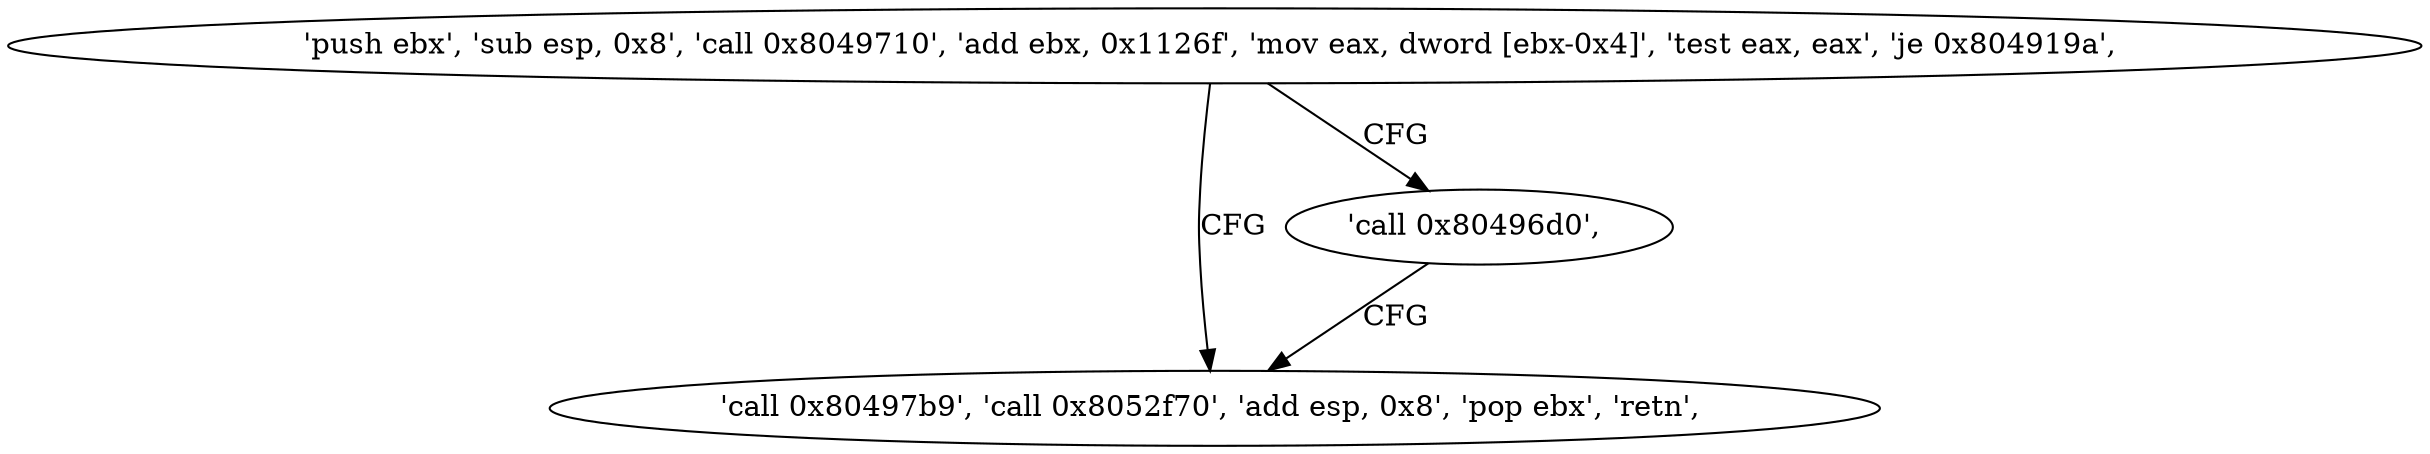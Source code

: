 digraph "func" {
"134517116" [label = "'push ebx', 'sub esp, 0x8', 'call 0x8049710', 'add ebx, 0x1126f', 'mov eax, dword [ebx-0x4]', 'test eax, eax', 'je 0x804919a', " ]
"134517146" [label = "'call 0x80497b9', 'call 0x8052f70', 'add esp, 0x8', 'pop ebx', 'retn', " ]
"134517141" [label = "'call 0x80496d0', " ]
"134517116" -> "134517146" [ label = "CFG" ]
"134517116" -> "134517141" [ label = "CFG" ]
"134517141" -> "134517146" [ label = "CFG" ]
}
